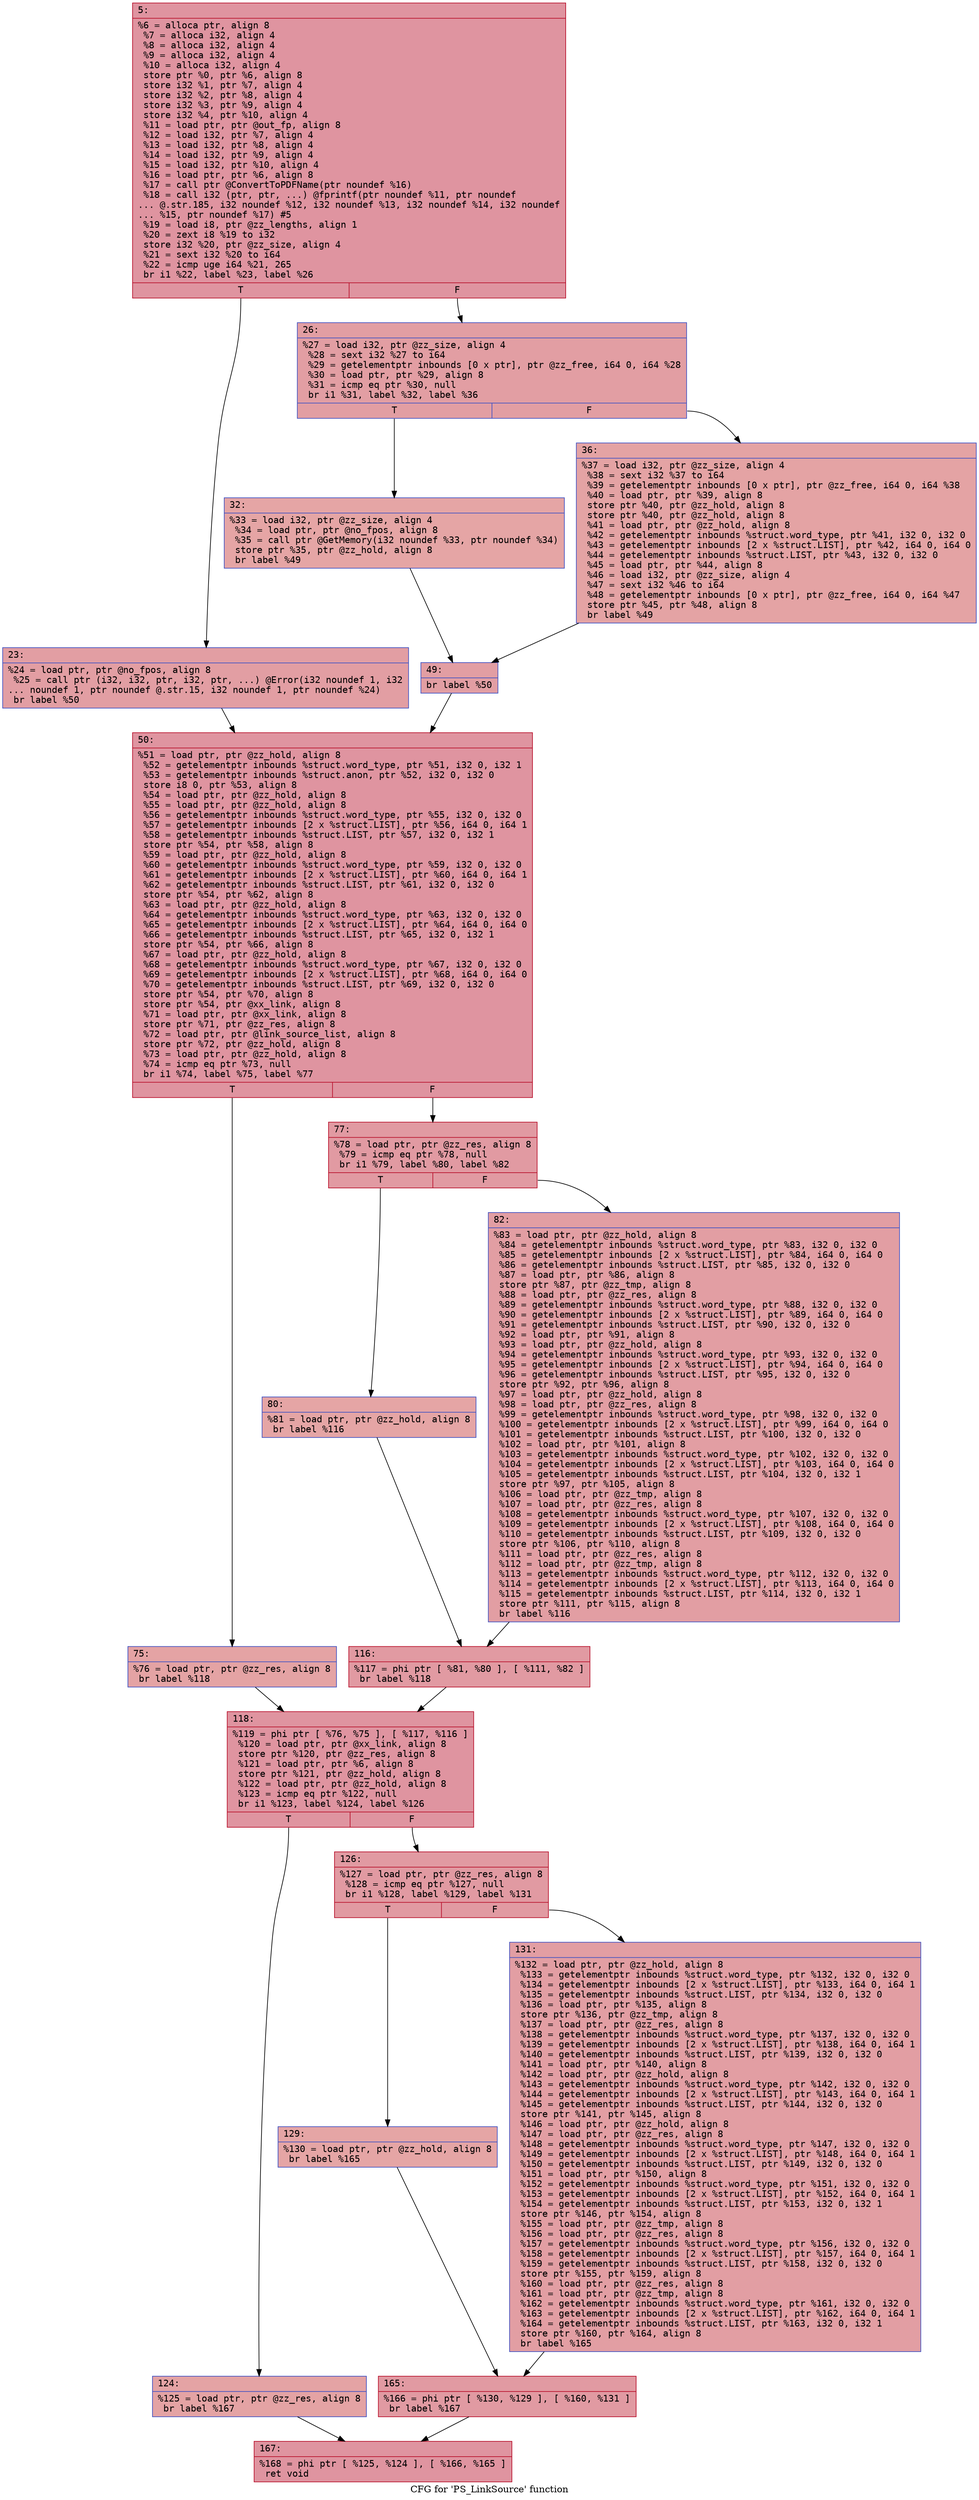 digraph "CFG for 'PS_LinkSource' function" {
	label="CFG for 'PS_LinkSource' function";

	Node0x60000218a6c0 [shape=record,color="#b70d28ff", style=filled, fillcolor="#b70d2870" fontname="Courier",label="{5:\l|  %6 = alloca ptr, align 8\l  %7 = alloca i32, align 4\l  %8 = alloca i32, align 4\l  %9 = alloca i32, align 4\l  %10 = alloca i32, align 4\l  store ptr %0, ptr %6, align 8\l  store i32 %1, ptr %7, align 4\l  store i32 %2, ptr %8, align 4\l  store i32 %3, ptr %9, align 4\l  store i32 %4, ptr %10, align 4\l  %11 = load ptr, ptr @out_fp, align 8\l  %12 = load i32, ptr %7, align 4\l  %13 = load i32, ptr %8, align 4\l  %14 = load i32, ptr %9, align 4\l  %15 = load i32, ptr %10, align 4\l  %16 = load ptr, ptr %6, align 8\l  %17 = call ptr @ConvertToPDFName(ptr noundef %16)\l  %18 = call i32 (ptr, ptr, ...) @fprintf(ptr noundef %11, ptr noundef\l... @.str.185, i32 noundef %12, i32 noundef %13, i32 noundef %14, i32 noundef\l... %15, ptr noundef %17) #5\l  %19 = load i8, ptr @zz_lengths, align 1\l  %20 = zext i8 %19 to i32\l  store i32 %20, ptr @zz_size, align 4\l  %21 = sext i32 %20 to i64\l  %22 = icmp uge i64 %21, 265\l  br i1 %22, label %23, label %26\l|{<s0>T|<s1>F}}"];
	Node0x60000218a6c0:s0 -> Node0x60000218a710[tooltip="5 -> 23\nProbability 50.00%" ];
	Node0x60000218a6c0:s1 -> Node0x60000218a760[tooltip="5 -> 26\nProbability 50.00%" ];
	Node0x60000218a710 [shape=record,color="#3d50c3ff", style=filled, fillcolor="#be242e70" fontname="Courier",label="{23:\l|  %24 = load ptr, ptr @no_fpos, align 8\l  %25 = call ptr (i32, i32, ptr, i32, ptr, ...) @Error(i32 noundef 1, i32\l... noundef 1, ptr noundef @.str.15, i32 noundef 1, ptr noundef %24)\l  br label %50\l}"];
	Node0x60000218a710 -> Node0x60000218a8a0[tooltip="23 -> 50\nProbability 100.00%" ];
	Node0x60000218a760 [shape=record,color="#3d50c3ff", style=filled, fillcolor="#be242e70" fontname="Courier",label="{26:\l|  %27 = load i32, ptr @zz_size, align 4\l  %28 = sext i32 %27 to i64\l  %29 = getelementptr inbounds [0 x ptr], ptr @zz_free, i64 0, i64 %28\l  %30 = load ptr, ptr %29, align 8\l  %31 = icmp eq ptr %30, null\l  br i1 %31, label %32, label %36\l|{<s0>T|<s1>F}}"];
	Node0x60000218a760:s0 -> Node0x60000218a7b0[tooltip="26 -> 32\nProbability 37.50%" ];
	Node0x60000218a760:s1 -> Node0x60000218a800[tooltip="26 -> 36\nProbability 62.50%" ];
	Node0x60000218a7b0 [shape=record,color="#3d50c3ff", style=filled, fillcolor="#c5333470" fontname="Courier",label="{32:\l|  %33 = load i32, ptr @zz_size, align 4\l  %34 = load ptr, ptr @no_fpos, align 8\l  %35 = call ptr @GetMemory(i32 noundef %33, ptr noundef %34)\l  store ptr %35, ptr @zz_hold, align 8\l  br label %49\l}"];
	Node0x60000218a7b0 -> Node0x60000218a850[tooltip="32 -> 49\nProbability 100.00%" ];
	Node0x60000218a800 [shape=record,color="#3d50c3ff", style=filled, fillcolor="#c32e3170" fontname="Courier",label="{36:\l|  %37 = load i32, ptr @zz_size, align 4\l  %38 = sext i32 %37 to i64\l  %39 = getelementptr inbounds [0 x ptr], ptr @zz_free, i64 0, i64 %38\l  %40 = load ptr, ptr %39, align 8\l  store ptr %40, ptr @zz_hold, align 8\l  store ptr %40, ptr @zz_hold, align 8\l  %41 = load ptr, ptr @zz_hold, align 8\l  %42 = getelementptr inbounds %struct.word_type, ptr %41, i32 0, i32 0\l  %43 = getelementptr inbounds [2 x %struct.LIST], ptr %42, i64 0, i64 0\l  %44 = getelementptr inbounds %struct.LIST, ptr %43, i32 0, i32 0\l  %45 = load ptr, ptr %44, align 8\l  %46 = load i32, ptr @zz_size, align 4\l  %47 = sext i32 %46 to i64\l  %48 = getelementptr inbounds [0 x ptr], ptr @zz_free, i64 0, i64 %47\l  store ptr %45, ptr %48, align 8\l  br label %49\l}"];
	Node0x60000218a800 -> Node0x60000218a850[tooltip="36 -> 49\nProbability 100.00%" ];
	Node0x60000218a850 [shape=record,color="#3d50c3ff", style=filled, fillcolor="#be242e70" fontname="Courier",label="{49:\l|  br label %50\l}"];
	Node0x60000218a850 -> Node0x60000218a8a0[tooltip="49 -> 50\nProbability 100.00%" ];
	Node0x60000218a8a0 [shape=record,color="#b70d28ff", style=filled, fillcolor="#b70d2870" fontname="Courier",label="{50:\l|  %51 = load ptr, ptr @zz_hold, align 8\l  %52 = getelementptr inbounds %struct.word_type, ptr %51, i32 0, i32 1\l  %53 = getelementptr inbounds %struct.anon, ptr %52, i32 0, i32 0\l  store i8 0, ptr %53, align 8\l  %54 = load ptr, ptr @zz_hold, align 8\l  %55 = load ptr, ptr @zz_hold, align 8\l  %56 = getelementptr inbounds %struct.word_type, ptr %55, i32 0, i32 0\l  %57 = getelementptr inbounds [2 x %struct.LIST], ptr %56, i64 0, i64 1\l  %58 = getelementptr inbounds %struct.LIST, ptr %57, i32 0, i32 1\l  store ptr %54, ptr %58, align 8\l  %59 = load ptr, ptr @zz_hold, align 8\l  %60 = getelementptr inbounds %struct.word_type, ptr %59, i32 0, i32 0\l  %61 = getelementptr inbounds [2 x %struct.LIST], ptr %60, i64 0, i64 1\l  %62 = getelementptr inbounds %struct.LIST, ptr %61, i32 0, i32 0\l  store ptr %54, ptr %62, align 8\l  %63 = load ptr, ptr @zz_hold, align 8\l  %64 = getelementptr inbounds %struct.word_type, ptr %63, i32 0, i32 0\l  %65 = getelementptr inbounds [2 x %struct.LIST], ptr %64, i64 0, i64 0\l  %66 = getelementptr inbounds %struct.LIST, ptr %65, i32 0, i32 1\l  store ptr %54, ptr %66, align 8\l  %67 = load ptr, ptr @zz_hold, align 8\l  %68 = getelementptr inbounds %struct.word_type, ptr %67, i32 0, i32 0\l  %69 = getelementptr inbounds [2 x %struct.LIST], ptr %68, i64 0, i64 0\l  %70 = getelementptr inbounds %struct.LIST, ptr %69, i32 0, i32 0\l  store ptr %54, ptr %70, align 8\l  store ptr %54, ptr @xx_link, align 8\l  %71 = load ptr, ptr @xx_link, align 8\l  store ptr %71, ptr @zz_res, align 8\l  %72 = load ptr, ptr @link_source_list, align 8\l  store ptr %72, ptr @zz_hold, align 8\l  %73 = load ptr, ptr @zz_hold, align 8\l  %74 = icmp eq ptr %73, null\l  br i1 %74, label %75, label %77\l|{<s0>T|<s1>F}}"];
	Node0x60000218a8a0:s0 -> Node0x60000218a8f0[tooltip="50 -> 75\nProbability 37.50%" ];
	Node0x60000218a8a0:s1 -> Node0x60000218a940[tooltip="50 -> 77\nProbability 62.50%" ];
	Node0x60000218a8f0 [shape=record,color="#3d50c3ff", style=filled, fillcolor="#c32e3170" fontname="Courier",label="{75:\l|  %76 = load ptr, ptr @zz_res, align 8\l  br label %118\l}"];
	Node0x60000218a8f0 -> Node0x60000218aa80[tooltip="75 -> 118\nProbability 100.00%" ];
	Node0x60000218a940 [shape=record,color="#b70d28ff", style=filled, fillcolor="#bb1b2c70" fontname="Courier",label="{77:\l|  %78 = load ptr, ptr @zz_res, align 8\l  %79 = icmp eq ptr %78, null\l  br i1 %79, label %80, label %82\l|{<s0>T|<s1>F}}"];
	Node0x60000218a940:s0 -> Node0x60000218a990[tooltip="77 -> 80\nProbability 37.50%" ];
	Node0x60000218a940:s1 -> Node0x60000218a9e0[tooltip="77 -> 82\nProbability 62.50%" ];
	Node0x60000218a990 [shape=record,color="#3d50c3ff", style=filled, fillcolor="#c5333470" fontname="Courier",label="{80:\l|  %81 = load ptr, ptr @zz_hold, align 8\l  br label %116\l}"];
	Node0x60000218a990 -> Node0x60000218aa30[tooltip="80 -> 116\nProbability 100.00%" ];
	Node0x60000218a9e0 [shape=record,color="#3d50c3ff", style=filled, fillcolor="#be242e70" fontname="Courier",label="{82:\l|  %83 = load ptr, ptr @zz_hold, align 8\l  %84 = getelementptr inbounds %struct.word_type, ptr %83, i32 0, i32 0\l  %85 = getelementptr inbounds [2 x %struct.LIST], ptr %84, i64 0, i64 0\l  %86 = getelementptr inbounds %struct.LIST, ptr %85, i32 0, i32 0\l  %87 = load ptr, ptr %86, align 8\l  store ptr %87, ptr @zz_tmp, align 8\l  %88 = load ptr, ptr @zz_res, align 8\l  %89 = getelementptr inbounds %struct.word_type, ptr %88, i32 0, i32 0\l  %90 = getelementptr inbounds [2 x %struct.LIST], ptr %89, i64 0, i64 0\l  %91 = getelementptr inbounds %struct.LIST, ptr %90, i32 0, i32 0\l  %92 = load ptr, ptr %91, align 8\l  %93 = load ptr, ptr @zz_hold, align 8\l  %94 = getelementptr inbounds %struct.word_type, ptr %93, i32 0, i32 0\l  %95 = getelementptr inbounds [2 x %struct.LIST], ptr %94, i64 0, i64 0\l  %96 = getelementptr inbounds %struct.LIST, ptr %95, i32 0, i32 0\l  store ptr %92, ptr %96, align 8\l  %97 = load ptr, ptr @zz_hold, align 8\l  %98 = load ptr, ptr @zz_res, align 8\l  %99 = getelementptr inbounds %struct.word_type, ptr %98, i32 0, i32 0\l  %100 = getelementptr inbounds [2 x %struct.LIST], ptr %99, i64 0, i64 0\l  %101 = getelementptr inbounds %struct.LIST, ptr %100, i32 0, i32 0\l  %102 = load ptr, ptr %101, align 8\l  %103 = getelementptr inbounds %struct.word_type, ptr %102, i32 0, i32 0\l  %104 = getelementptr inbounds [2 x %struct.LIST], ptr %103, i64 0, i64 0\l  %105 = getelementptr inbounds %struct.LIST, ptr %104, i32 0, i32 1\l  store ptr %97, ptr %105, align 8\l  %106 = load ptr, ptr @zz_tmp, align 8\l  %107 = load ptr, ptr @zz_res, align 8\l  %108 = getelementptr inbounds %struct.word_type, ptr %107, i32 0, i32 0\l  %109 = getelementptr inbounds [2 x %struct.LIST], ptr %108, i64 0, i64 0\l  %110 = getelementptr inbounds %struct.LIST, ptr %109, i32 0, i32 0\l  store ptr %106, ptr %110, align 8\l  %111 = load ptr, ptr @zz_res, align 8\l  %112 = load ptr, ptr @zz_tmp, align 8\l  %113 = getelementptr inbounds %struct.word_type, ptr %112, i32 0, i32 0\l  %114 = getelementptr inbounds [2 x %struct.LIST], ptr %113, i64 0, i64 0\l  %115 = getelementptr inbounds %struct.LIST, ptr %114, i32 0, i32 1\l  store ptr %111, ptr %115, align 8\l  br label %116\l}"];
	Node0x60000218a9e0 -> Node0x60000218aa30[tooltip="82 -> 116\nProbability 100.00%" ];
	Node0x60000218aa30 [shape=record,color="#b70d28ff", style=filled, fillcolor="#bb1b2c70" fontname="Courier",label="{116:\l|  %117 = phi ptr [ %81, %80 ], [ %111, %82 ]\l  br label %118\l}"];
	Node0x60000218aa30 -> Node0x60000218aa80[tooltip="116 -> 118\nProbability 100.00%" ];
	Node0x60000218aa80 [shape=record,color="#b70d28ff", style=filled, fillcolor="#b70d2870" fontname="Courier",label="{118:\l|  %119 = phi ptr [ %76, %75 ], [ %117, %116 ]\l  %120 = load ptr, ptr @xx_link, align 8\l  store ptr %120, ptr @zz_res, align 8\l  %121 = load ptr, ptr %6, align 8\l  store ptr %121, ptr @zz_hold, align 8\l  %122 = load ptr, ptr @zz_hold, align 8\l  %123 = icmp eq ptr %122, null\l  br i1 %123, label %124, label %126\l|{<s0>T|<s1>F}}"];
	Node0x60000218aa80:s0 -> Node0x60000218aad0[tooltip="118 -> 124\nProbability 37.50%" ];
	Node0x60000218aa80:s1 -> Node0x60000218ab20[tooltip="118 -> 126\nProbability 62.50%" ];
	Node0x60000218aad0 [shape=record,color="#3d50c3ff", style=filled, fillcolor="#c32e3170" fontname="Courier",label="{124:\l|  %125 = load ptr, ptr @zz_res, align 8\l  br label %167\l}"];
	Node0x60000218aad0 -> Node0x60000218ac60[tooltip="124 -> 167\nProbability 100.00%" ];
	Node0x60000218ab20 [shape=record,color="#b70d28ff", style=filled, fillcolor="#bb1b2c70" fontname="Courier",label="{126:\l|  %127 = load ptr, ptr @zz_res, align 8\l  %128 = icmp eq ptr %127, null\l  br i1 %128, label %129, label %131\l|{<s0>T|<s1>F}}"];
	Node0x60000218ab20:s0 -> Node0x60000218ab70[tooltip="126 -> 129\nProbability 37.50%" ];
	Node0x60000218ab20:s1 -> Node0x60000218abc0[tooltip="126 -> 131\nProbability 62.50%" ];
	Node0x60000218ab70 [shape=record,color="#3d50c3ff", style=filled, fillcolor="#c5333470" fontname="Courier",label="{129:\l|  %130 = load ptr, ptr @zz_hold, align 8\l  br label %165\l}"];
	Node0x60000218ab70 -> Node0x60000218ac10[tooltip="129 -> 165\nProbability 100.00%" ];
	Node0x60000218abc0 [shape=record,color="#3d50c3ff", style=filled, fillcolor="#be242e70" fontname="Courier",label="{131:\l|  %132 = load ptr, ptr @zz_hold, align 8\l  %133 = getelementptr inbounds %struct.word_type, ptr %132, i32 0, i32 0\l  %134 = getelementptr inbounds [2 x %struct.LIST], ptr %133, i64 0, i64 1\l  %135 = getelementptr inbounds %struct.LIST, ptr %134, i32 0, i32 0\l  %136 = load ptr, ptr %135, align 8\l  store ptr %136, ptr @zz_tmp, align 8\l  %137 = load ptr, ptr @zz_res, align 8\l  %138 = getelementptr inbounds %struct.word_type, ptr %137, i32 0, i32 0\l  %139 = getelementptr inbounds [2 x %struct.LIST], ptr %138, i64 0, i64 1\l  %140 = getelementptr inbounds %struct.LIST, ptr %139, i32 0, i32 0\l  %141 = load ptr, ptr %140, align 8\l  %142 = load ptr, ptr @zz_hold, align 8\l  %143 = getelementptr inbounds %struct.word_type, ptr %142, i32 0, i32 0\l  %144 = getelementptr inbounds [2 x %struct.LIST], ptr %143, i64 0, i64 1\l  %145 = getelementptr inbounds %struct.LIST, ptr %144, i32 0, i32 0\l  store ptr %141, ptr %145, align 8\l  %146 = load ptr, ptr @zz_hold, align 8\l  %147 = load ptr, ptr @zz_res, align 8\l  %148 = getelementptr inbounds %struct.word_type, ptr %147, i32 0, i32 0\l  %149 = getelementptr inbounds [2 x %struct.LIST], ptr %148, i64 0, i64 1\l  %150 = getelementptr inbounds %struct.LIST, ptr %149, i32 0, i32 0\l  %151 = load ptr, ptr %150, align 8\l  %152 = getelementptr inbounds %struct.word_type, ptr %151, i32 0, i32 0\l  %153 = getelementptr inbounds [2 x %struct.LIST], ptr %152, i64 0, i64 1\l  %154 = getelementptr inbounds %struct.LIST, ptr %153, i32 0, i32 1\l  store ptr %146, ptr %154, align 8\l  %155 = load ptr, ptr @zz_tmp, align 8\l  %156 = load ptr, ptr @zz_res, align 8\l  %157 = getelementptr inbounds %struct.word_type, ptr %156, i32 0, i32 0\l  %158 = getelementptr inbounds [2 x %struct.LIST], ptr %157, i64 0, i64 1\l  %159 = getelementptr inbounds %struct.LIST, ptr %158, i32 0, i32 0\l  store ptr %155, ptr %159, align 8\l  %160 = load ptr, ptr @zz_res, align 8\l  %161 = load ptr, ptr @zz_tmp, align 8\l  %162 = getelementptr inbounds %struct.word_type, ptr %161, i32 0, i32 0\l  %163 = getelementptr inbounds [2 x %struct.LIST], ptr %162, i64 0, i64 1\l  %164 = getelementptr inbounds %struct.LIST, ptr %163, i32 0, i32 1\l  store ptr %160, ptr %164, align 8\l  br label %165\l}"];
	Node0x60000218abc0 -> Node0x60000218ac10[tooltip="131 -> 165\nProbability 100.00%" ];
	Node0x60000218ac10 [shape=record,color="#b70d28ff", style=filled, fillcolor="#bb1b2c70" fontname="Courier",label="{165:\l|  %166 = phi ptr [ %130, %129 ], [ %160, %131 ]\l  br label %167\l}"];
	Node0x60000218ac10 -> Node0x60000218ac60[tooltip="165 -> 167\nProbability 100.00%" ];
	Node0x60000218ac60 [shape=record,color="#b70d28ff", style=filled, fillcolor="#b70d2870" fontname="Courier",label="{167:\l|  %168 = phi ptr [ %125, %124 ], [ %166, %165 ]\l  ret void\l}"];
}
